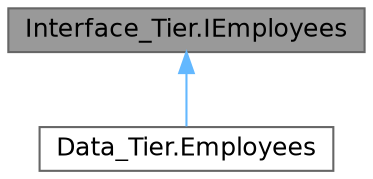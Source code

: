 digraph "Interface_Tier.IEmployees"
{
 // LATEX_PDF_SIZE
  bgcolor="transparent";
  edge [fontname=Helvetica,fontsize=12,labelfontname=Helvetica,labelfontsize=10];
  node [fontname=Helvetica,fontsize=12,shape=box,height=0.2,width=0.4];
  Node1 [id="Node000001",label="Interface_Tier.IEmployees",height=0.2,width=0.4,color="gray40", fillcolor="grey60", style="filled", fontcolor="black",tooltip="Methods to implement in the employees class."];
  Node1 -> Node2 [id="edge1_Node000001_Node000002",dir="back",color="steelblue1",style="solid",tooltip=" "];
  Node2 [id="Node000002",label="Data_Tier.Employees",height=0.2,width=0.4,color="gray40", fillcolor="white", style="filled",URL="$class_data___tier_1_1_employees.html",tooltip="Singleton class that manages a list of employees. Allows adding, removing, updating and retrieving em..."];
}
